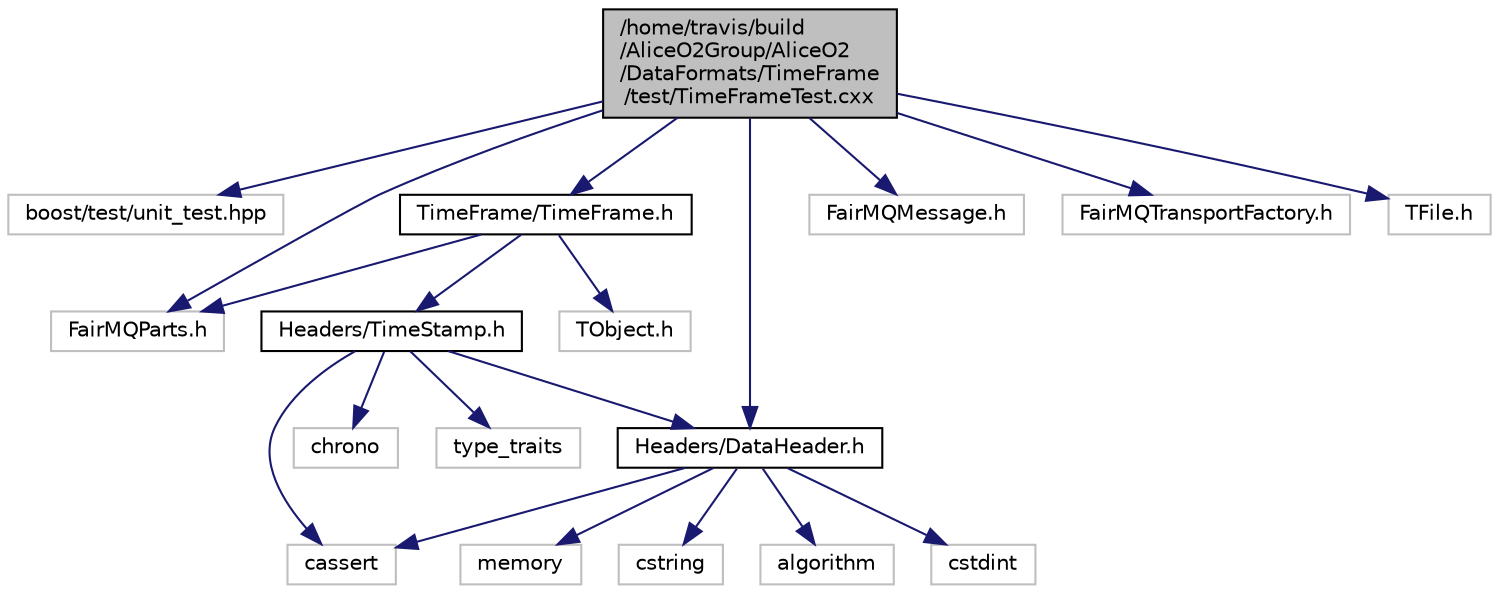 digraph "/home/travis/build/AliceO2Group/AliceO2/DataFormats/TimeFrame/test/TimeFrameTest.cxx"
{
 // INTERACTIVE_SVG=YES
  bgcolor="transparent";
  edge [fontname="Helvetica",fontsize="10",labelfontname="Helvetica",labelfontsize="10"];
  node [fontname="Helvetica",fontsize="10",shape=record];
  Node1 [label="/home/travis/build\l/AliceO2Group/AliceO2\l/DataFormats/TimeFrame\l/test/TimeFrameTest.cxx",height=0.2,width=0.4,color="black", fillcolor="grey75", style="filled" fontcolor="black"];
  Node1 -> Node2 [color="midnightblue",fontsize="10",style="solid",fontname="Helvetica"];
  Node2 [label="boost/test/unit_test.hpp",height=0.2,width=0.4,color="grey75"];
  Node1 -> Node3 [color="midnightblue",fontsize="10",style="solid",fontname="Helvetica"];
  Node3 [label="TimeFrame/TimeFrame.h",height=0.2,width=0.4,color="black",URL="$de/dfa/TimeFrame_8h.html"];
  Node3 -> Node4 [color="midnightblue",fontsize="10",style="solid",fontname="Helvetica"];
  Node4 [label="FairMQParts.h",height=0.2,width=0.4,color="grey75"];
  Node3 -> Node5 [color="midnightblue",fontsize="10",style="solid",fontname="Helvetica"];
  Node5 [label="TObject.h",height=0.2,width=0.4,color="grey75"];
  Node3 -> Node6 [color="midnightblue",fontsize="10",style="solid",fontname="Helvetica"];
  Node6 [label="Headers/TimeStamp.h",height=0.2,width=0.4,color="black",URL="$d4/da1/TimeStamp_8h.html",tooltip="A std chrono implementation of LHC clock and timestamp. "];
  Node6 -> Node7 [color="midnightblue",fontsize="10",style="solid",fontname="Helvetica"];
  Node7 [label="Headers/DataHeader.h",height=0.2,width=0.4,color="black",URL="$dc/dcd/DataHeader_8h.html"];
  Node7 -> Node8 [color="midnightblue",fontsize="10",style="solid",fontname="Helvetica"];
  Node8 [label="cstdint",height=0.2,width=0.4,color="grey75"];
  Node7 -> Node9 [color="midnightblue",fontsize="10",style="solid",fontname="Helvetica"];
  Node9 [label="memory",height=0.2,width=0.4,color="grey75"];
  Node7 -> Node10 [color="midnightblue",fontsize="10",style="solid",fontname="Helvetica"];
  Node10 [label="cassert",height=0.2,width=0.4,color="grey75"];
  Node7 -> Node11 [color="midnightblue",fontsize="10",style="solid",fontname="Helvetica"];
  Node11 [label="cstring",height=0.2,width=0.4,color="grey75"];
  Node7 -> Node12 [color="midnightblue",fontsize="10",style="solid",fontname="Helvetica"];
  Node12 [label="algorithm",height=0.2,width=0.4,color="grey75"];
  Node6 -> Node13 [color="midnightblue",fontsize="10",style="solid",fontname="Helvetica"];
  Node13 [label="chrono",height=0.2,width=0.4,color="grey75"];
  Node6 -> Node10 [color="midnightblue",fontsize="10",style="solid",fontname="Helvetica"];
  Node6 -> Node14 [color="midnightblue",fontsize="10",style="solid",fontname="Helvetica"];
  Node14 [label="type_traits",height=0.2,width=0.4,color="grey75"];
  Node1 -> Node15 [color="midnightblue",fontsize="10",style="solid",fontname="Helvetica"];
  Node15 [label="FairMQMessage.h",height=0.2,width=0.4,color="grey75"];
  Node1 -> Node4 [color="midnightblue",fontsize="10",style="solid",fontname="Helvetica"];
  Node1 -> Node16 [color="midnightblue",fontsize="10",style="solid",fontname="Helvetica"];
  Node16 [label="FairMQTransportFactory.h",height=0.2,width=0.4,color="grey75"];
  Node1 -> Node7 [color="midnightblue",fontsize="10",style="solid",fontname="Helvetica"];
  Node1 -> Node17 [color="midnightblue",fontsize="10",style="solid",fontname="Helvetica"];
  Node17 [label="TFile.h",height=0.2,width=0.4,color="grey75"];
}
